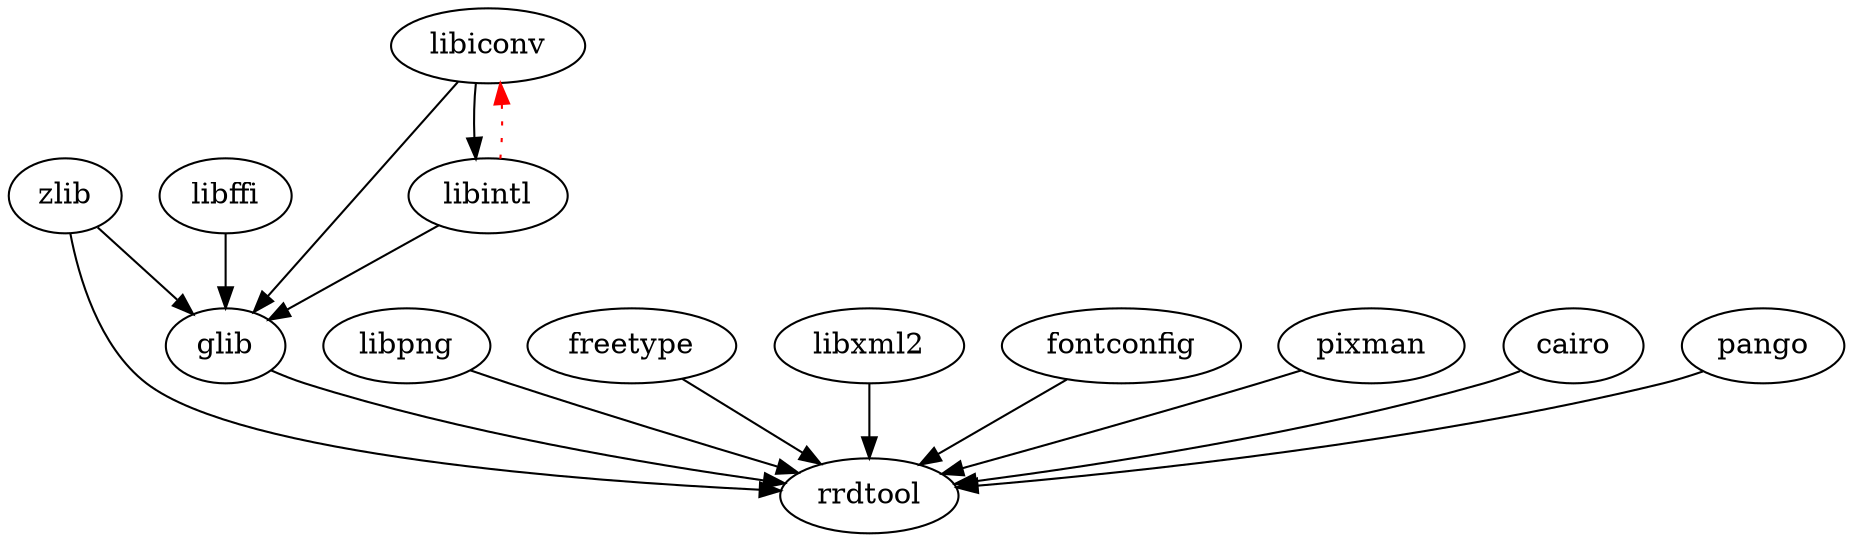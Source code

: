 /*
    dot rrdtool.dot -T pdf -o rrdtool.pdf
    dot rrdtool.dot -T svg -o rrdtool.svg
 */
digraph "Dependency Graph" {
    zlib -> rrdtool;
    libpng -> rrdtool;
    freetype -> rrdtool;
    libxml2 -> rrdtool;
    fontconfig -> rrdtool;
    pixman -> rrdtool;
    cairo -> rrdtool;
    glib -> rrdtool;
    pango -> rrdtool;

    zlib -> glib;
    libffi -> glib;
    libiconv -> glib;
    libiconv -> libintl -> glib;
    libintl -> libiconv [color=red, style=dotted];
}
